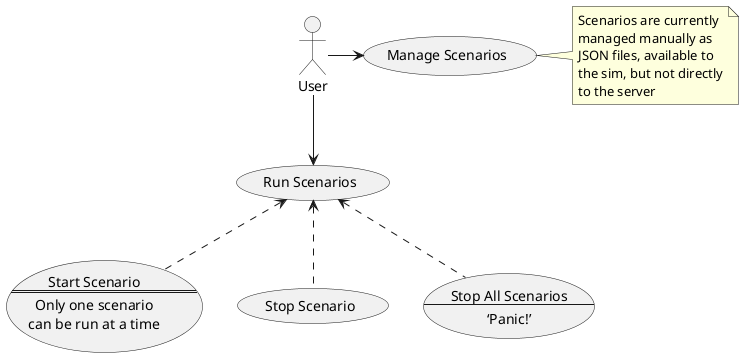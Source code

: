 @startuml
'https://plantuml.com/use-case-diagram

User -> (Manage Scenarios)

note right of (Manage Scenarios)
Scenarios are currently
managed manually as
JSON files, available to
the sim, but not directly
to the server
end note

usecase RS as "Run Scenarios"

usecase RS01 as "Start Scenario
==
Only one scenario
can be run at a time"

usecase RS02 as "Stop Scenario"

usecase RS03 as "Stop All Scenarios
--
‘Panic!’
"

RS <.. RS01
RS <.. RS02
RS <.. RS03

User --> RS

@enduml
